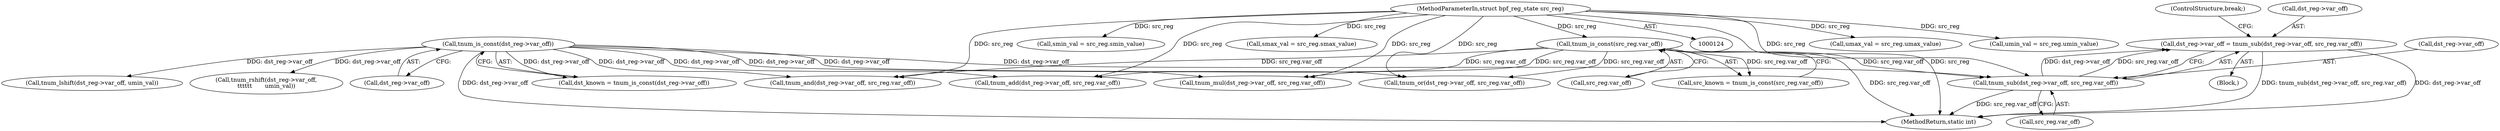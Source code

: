 digraph "0_linux_468f6eafa6c44cb2c5d8aad35e12f06c240a812a@pointer" {
"1000347" [label="(Call,dst_reg->var_off = tnum_sub(dst_reg->var_off, src_reg.var_off))"];
"1000351" [label="(Call,tnum_sub(dst_reg->var_off, src_reg.var_off))"];
"1000188" [label="(Call,tnum_is_const(dst_reg->var_off))"];
"1000182" [label="(Call,tnum_is_const(src_reg.var_off))"];
"1000128" [label="(MethodParameterIn,struct bpf_reg_state src_reg)"];
"1000175" [label="(Call,umax_val = src_reg.umax_value)"];
"1000180" [label="(Call,src_known = tnum_is_const(src_reg.var_off))"];
"1000183" [label="(Call,src_reg.var_off)"];
"1000348" [label="(Call,dst_reg->var_off)"];
"1000186" [label="(Call,dst_known = tnum_is_const(dst_reg->var_off))"];
"1000170" [label="(Call,umin_val = src_reg.umin_value)"];
"1000783" [label="(MethodReturn,static int)"];
"1000351" [label="(Call,tnum_sub(dst_reg->var_off, src_reg.var_off))"];
"1000347" [label="(Call,dst_reg->var_off = tnum_sub(dst_reg->var_off, src_reg.var_off))"];
"1000160" [label="(Call,smin_val = src_reg.smin_value)"];
"1000355" [label="(Call,src_reg.var_off)"];
"1000471" [label="(Call,tnum_and(dst_reg->var_off, src_reg.var_off))"];
"1000165" [label="(Call,smax_val = src_reg.smax_value)"];
"1000274" [label="(Call,tnum_add(dst_reg->var_off, src_reg.var_off))"];
"1000683" [label="(Call,tnum_lshift(dst_reg->var_off, umin_val))"];
"1000728" [label="(Call,tnum_rshift(dst_reg->var_off,\n\t\t\t\t\t\t       umin_val))"];
"1000364" [label="(Call,tnum_mul(dst_reg->var_off, src_reg.var_off))"];
"1000128" [label="(MethodParameterIn,struct bpf_reg_state src_reg)"];
"1000189" [label="(Call,dst_reg->var_off)"];
"1000560" [label="(Call,tnum_or(dst_reg->var_off, src_reg.var_off))"];
"1000352" [label="(Call,dst_reg->var_off)"];
"1000188" [label="(Call,tnum_is_const(dst_reg->var_off))"];
"1000182" [label="(Call,tnum_is_const(src_reg.var_off))"];
"1000194" [label="(Block,)"];
"1000358" [label="(ControlStructure,break;)"];
"1000347" -> "1000194"  [label="AST: "];
"1000347" -> "1000351"  [label="CFG: "];
"1000348" -> "1000347"  [label="AST: "];
"1000351" -> "1000347"  [label="AST: "];
"1000358" -> "1000347"  [label="CFG: "];
"1000347" -> "1000783"  [label="DDG: tnum_sub(dst_reg->var_off, src_reg.var_off)"];
"1000347" -> "1000783"  [label="DDG: dst_reg->var_off"];
"1000351" -> "1000347"  [label="DDG: dst_reg->var_off"];
"1000351" -> "1000347"  [label="DDG: src_reg.var_off"];
"1000351" -> "1000355"  [label="CFG: "];
"1000352" -> "1000351"  [label="AST: "];
"1000355" -> "1000351"  [label="AST: "];
"1000351" -> "1000783"  [label="DDG: src_reg.var_off"];
"1000188" -> "1000351"  [label="DDG: dst_reg->var_off"];
"1000182" -> "1000351"  [label="DDG: src_reg.var_off"];
"1000128" -> "1000351"  [label="DDG: src_reg"];
"1000188" -> "1000186"  [label="AST: "];
"1000188" -> "1000189"  [label="CFG: "];
"1000189" -> "1000188"  [label="AST: "];
"1000186" -> "1000188"  [label="CFG: "];
"1000188" -> "1000783"  [label="DDG: dst_reg->var_off"];
"1000188" -> "1000186"  [label="DDG: dst_reg->var_off"];
"1000188" -> "1000274"  [label="DDG: dst_reg->var_off"];
"1000188" -> "1000364"  [label="DDG: dst_reg->var_off"];
"1000188" -> "1000471"  [label="DDG: dst_reg->var_off"];
"1000188" -> "1000560"  [label="DDG: dst_reg->var_off"];
"1000188" -> "1000683"  [label="DDG: dst_reg->var_off"];
"1000188" -> "1000728"  [label="DDG: dst_reg->var_off"];
"1000182" -> "1000180"  [label="AST: "];
"1000182" -> "1000183"  [label="CFG: "];
"1000183" -> "1000182"  [label="AST: "];
"1000180" -> "1000182"  [label="CFG: "];
"1000182" -> "1000783"  [label="DDG: src_reg.var_off"];
"1000182" -> "1000180"  [label="DDG: src_reg.var_off"];
"1000128" -> "1000182"  [label="DDG: src_reg"];
"1000182" -> "1000274"  [label="DDG: src_reg.var_off"];
"1000182" -> "1000364"  [label="DDG: src_reg.var_off"];
"1000182" -> "1000471"  [label="DDG: src_reg.var_off"];
"1000182" -> "1000560"  [label="DDG: src_reg.var_off"];
"1000128" -> "1000124"  [label="AST: "];
"1000128" -> "1000783"  [label="DDG: src_reg"];
"1000128" -> "1000160"  [label="DDG: src_reg"];
"1000128" -> "1000165"  [label="DDG: src_reg"];
"1000128" -> "1000170"  [label="DDG: src_reg"];
"1000128" -> "1000175"  [label="DDG: src_reg"];
"1000128" -> "1000274"  [label="DDG: src_reg"];
"1000128" -> "1000364"  [label="DDG: src_reg"];
"1000128" -> "1000471"  [label="DDG: src_reg"];
"1000128" -> "1000560"  [label="DDG: src_reg"];
}
